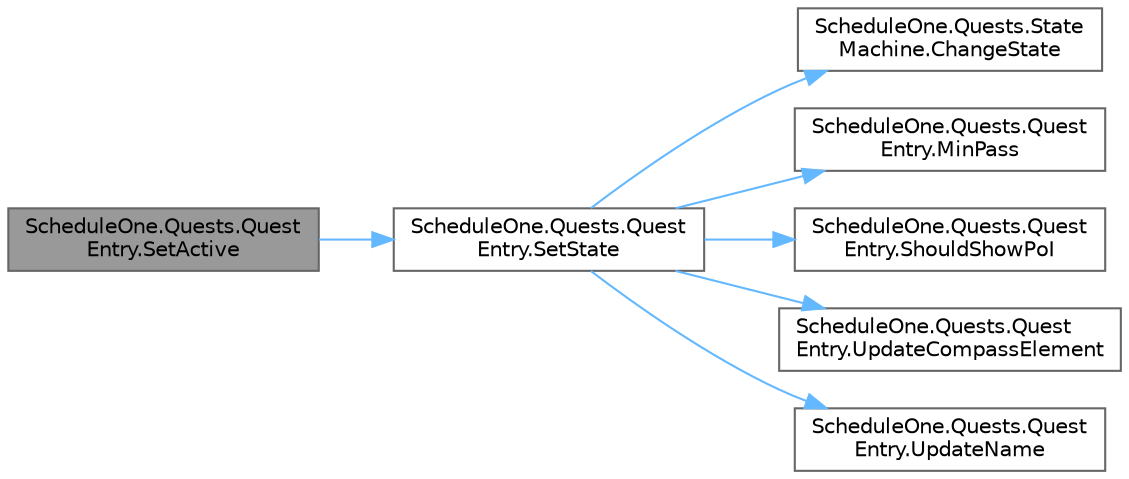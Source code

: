 digraph "ScheduleOne.Quests.QuestEntry.SetActive"
{
 // LATEX_PDF_SIZE
  bgcolor="transparent";
  edge [fontname=Helvetica,fontsize=10,labelfontname=Helvetica,labelfontsize=10];
  node [fontname=Helvetica,fontsize=10,shape=box,height=0.2,width=0.4];
  rankdir="LR";
  Node1 [id="Node000001",label="ScheduleOne.Quests.Quest\lEntry.SetActive",height=0.2,width=0.4,color="gray40", fillcolor="grey60", style="filled", fontcolor="black",tooltip=" "];
  Node1 -> Node2 [id="edge1_Node000001_Node000002",color="steelblue1",style="solid",tooltip=" "];
  Node2 [id="Node000002",label="ScheduleOne.Quests.Quest\lEntry.SetState",height=0.2,width=0.4,color="grey40", fillcolor="white", style="filled",URL="$class_schedule_one_1_1_quests_1_1_quest_entry.html#a3167ad820792f845b3bfc83658424a7c",tooltip=" "];
  Node2 -> Node3 [id="edge2_Node000002_Node000003",color="steelblue1",style="solid",tooltip=" "];
  Node3 [id="Node000003",label="ScheduleOne.Quests.State\lMachine.ChangeState",height=0.2,width=0.4,color="grey40", fillcolor="white", style="filled",URL="$class_schedule_one_1_1_quests_1_1_state_machine.html#adcd173055ce6a46128488b5ee2b2fcce",tooltip=" "];
  Node2 -> Node4 [id="edge3_Node000002_Node000004",color="steelblue1",style="solid",tooltip=" "];
  Node4 [id="Node000004",label="ScheduleOne.Quests.Quest\lEntry.MinPass",height=0.2,width=0.4,color="grey40", fillcolor="white", style="filled",URL="$class_schedule_one_1_1_quests_1_1_quest_entry.html#ac3ed2fbcb45f3c8b2c874ce044540f58",tooltip=" "];
  Node2 -> Node5 [id="edge4_Node000002_Node000005",color="steelblue1",style="solid",tooltip=" "];
  Node5 [id="Node000005",label="ScheduleOne.Quests.Quest\lEntry.ShouldShowPoI",height=0.2,width=0.4,color="grey40", fillcolor="white", style="filled",URL="$class_schedule_one_1_1_quests_1_1_quest_entry.html#a7ccd492c065e8801406cfdf9f151dada",tooltip=" "];
  Node2 -> Node6 [id="edge5_Node000002_Node000006",color="steelblue1",style="solid",tooltip=" "];
  Node6 [id="Node000006",label="ScheduleOne.Quests.Quest\lEntry.UpdateCompassElement",height=0.2,width=0.4,color="grey40", fillcolor="white", style="filled",URL="$class_schedule_one_1_1_quests_1_1_quest_entry.html#a09d85f68220ef8530a5a85031a347187",tooltip=" "];
  Node2 -> Node7 [id="edge6_Node000002_Node000007",color="steelblue1",style="solid",tooltip=" "];
  Node7 [id="Node000007",label="ScheduleOne.Quests.Quest\lEntry.UpdateName",height=0.2,width=0.4,color="grey40", fillcolor="white", style="filled",URL="$class_schedule_one_1_1_quests_1_1_quest_entry.html#aaf4a2f50517b18c5ad94d8347079eafa",tooltip=" "];
}
